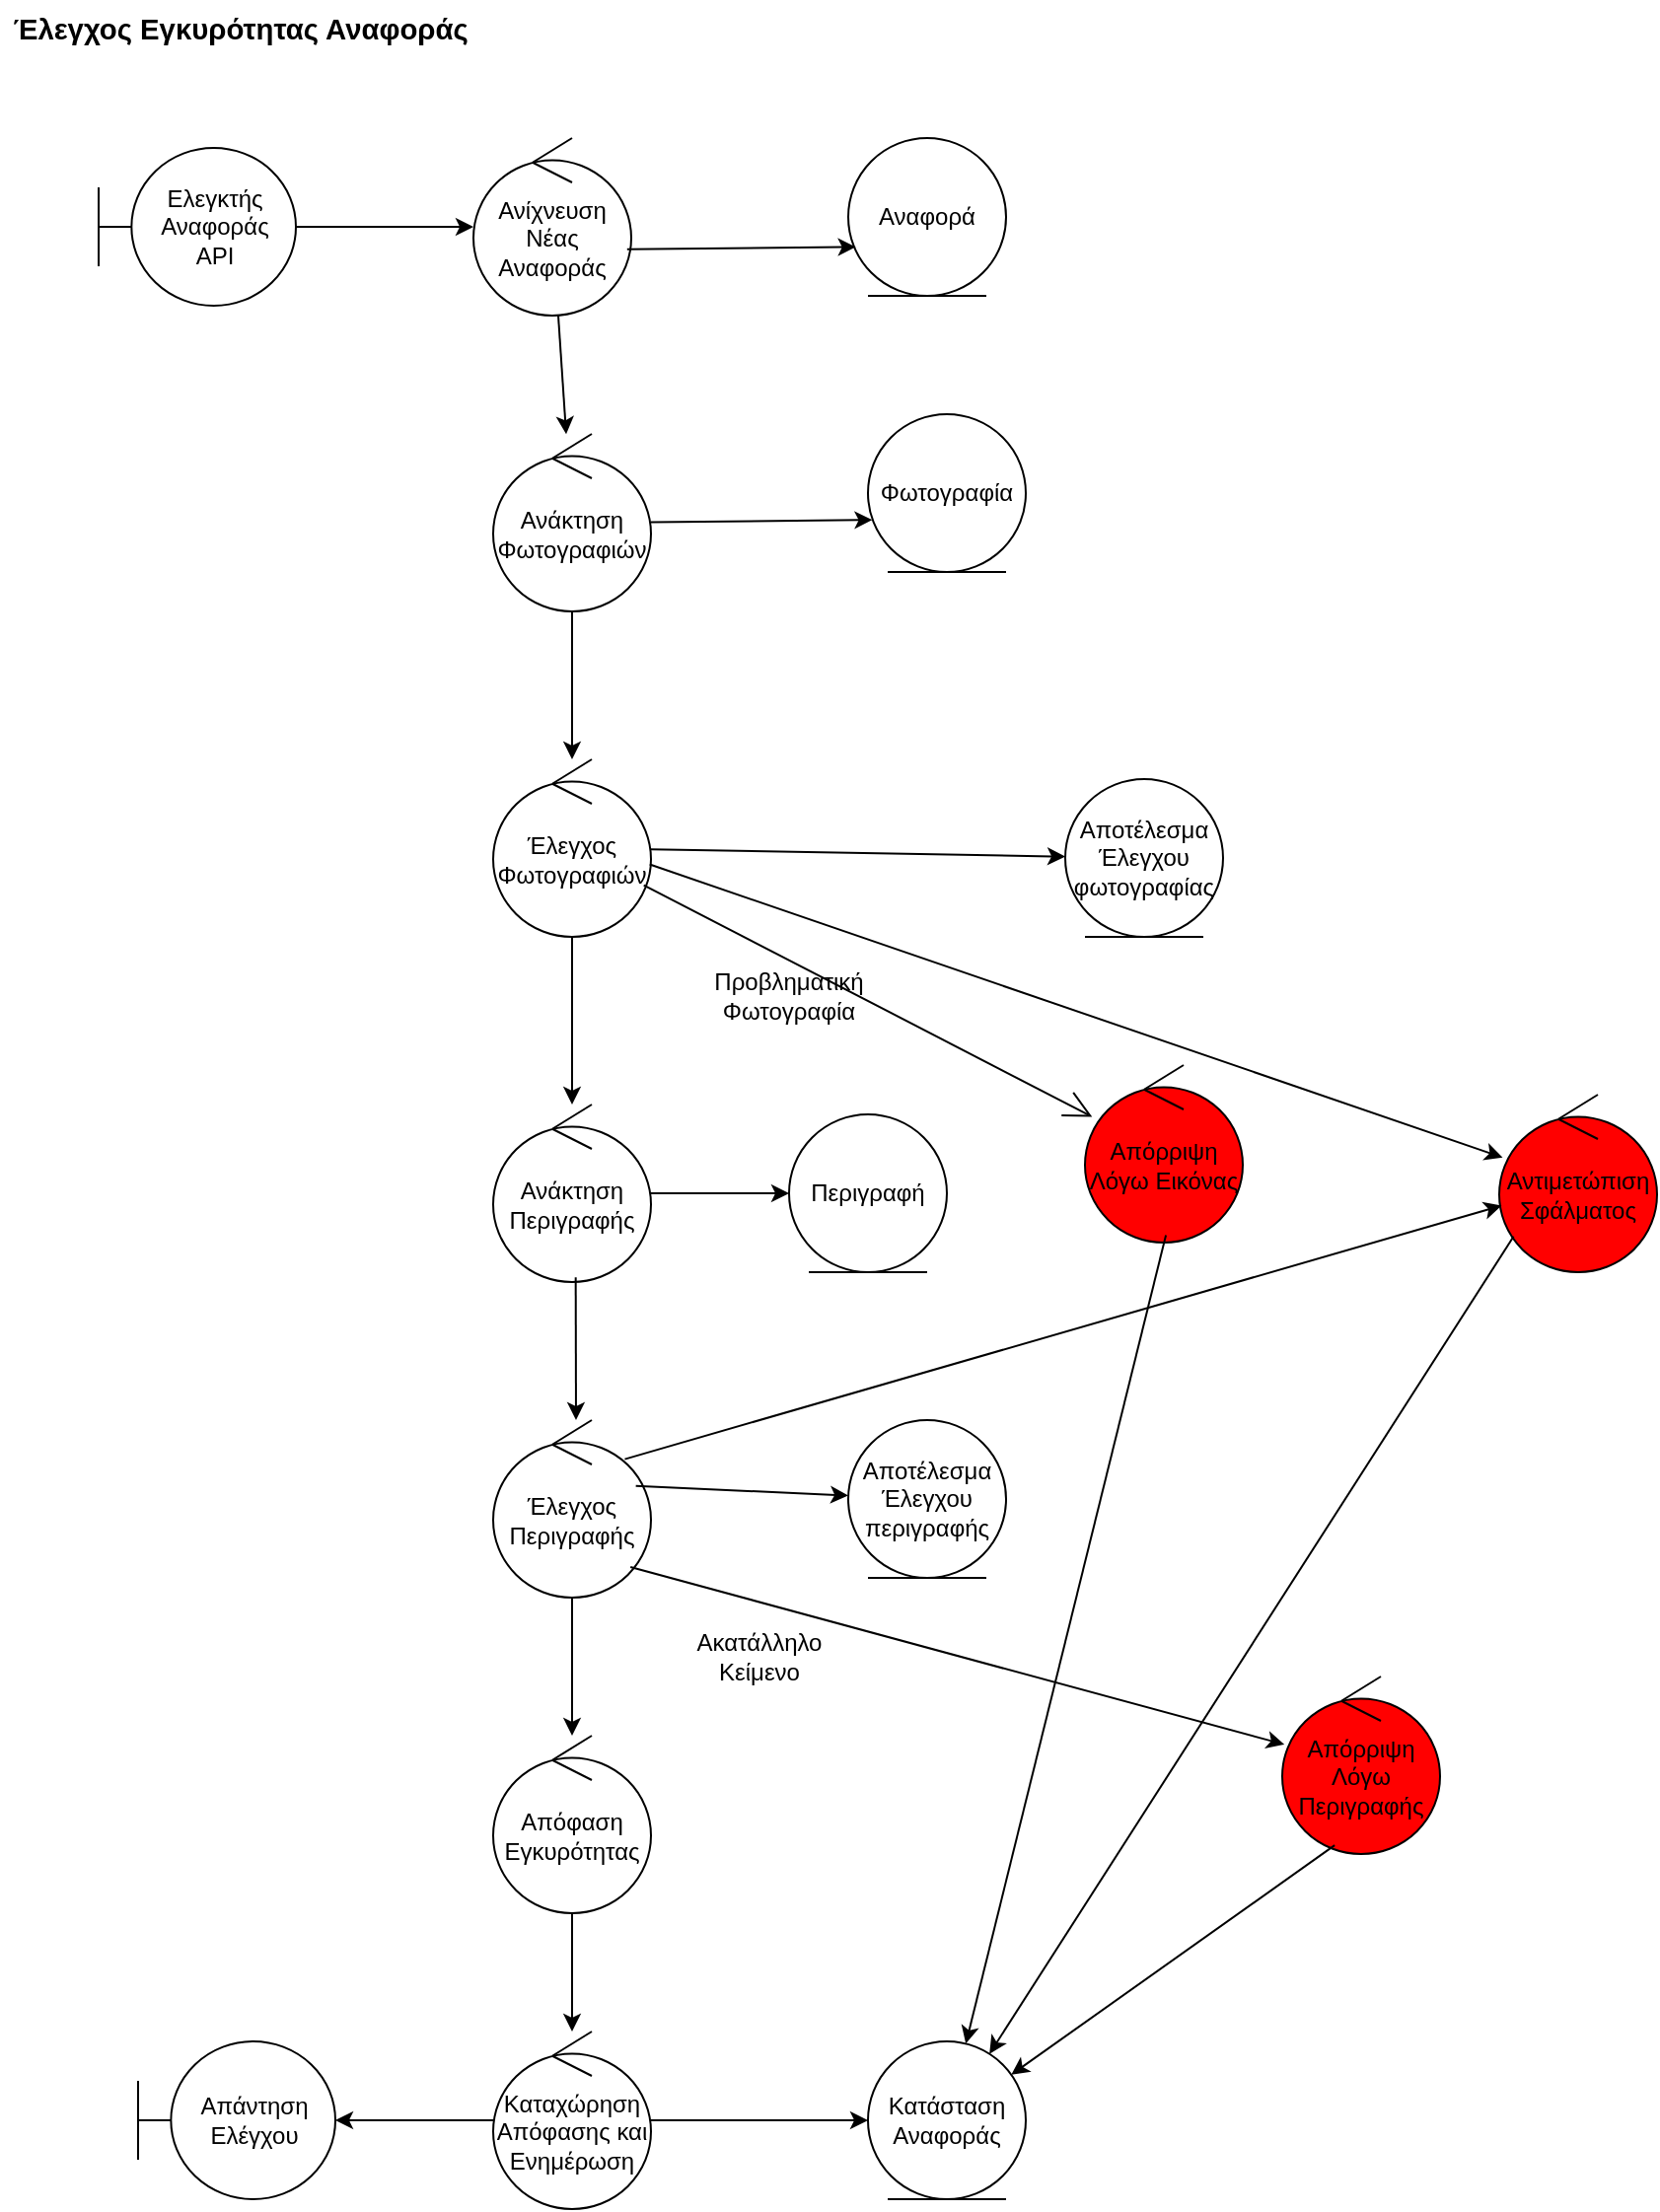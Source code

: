 <mxfile version="26.1.1">
  <diagram name="Page-1" id="r8B8ULLfPtEixWCyxRBl">
    <mxGraphModel dx="1358" dy="654" grid="1" gridSize="10" guides="1" tooltips="1" connect="1" arrows="1" fold="1" page="1" pageScale="1000" pageWidth="850" pageHeight="1100" math="0" shadow="0">
      <root>
        <mxCell id="0" />
        <mxCell id="1" parent="0" />
        <mxCell id="gYOqDOLWp7rVWZNm9EDV-1" value="Ελεγκτής Αναφοράς&lt;div&gt;API&lt;/div&gt;" style="shape=umlBoundary;whiteSpace=wrap;html=1;" vertex="1" parent="1">
          <mxGeometry x="110" y="145" width="100" height="80" as="geometry" />
        </mxCell>
        <mxCell id="gYOqDOLWp7rVWZNm9EDV-2" value="Ανίχνευση Νέας Αναφοράς" style="ellipse;shape=umlControl;whiteSpace=wrap;html=1;" vertex="1" parent="1">
          <mxGeometry x="300" y="140" width="80" height="90" as="geometry" />
        </mxCell>
        <mxCell id="gYOqDOLWp7rVWZNm9EDV-4" value="Αναφορά" style="ellipse;shape=umlEntity;whiteSpace=wrap;html=1;" vertex="1" parent="1">
          <mxGeometry x="490" y="140" width="80" height="80" as="geometry" />
        </mxCell>
        <mxCell id="gYOqDOLWp7rVWZNm9EDV-5" value="Ανάκτηση Φωτογραφιών&lt;span style=&quot;color: rgba(0, 0, 0, 0); font-family: monospace; font-size: 0px; text-align: start; text-wrap-mode: nowrap;&quot;&gt;%3CmxGraphModel%3E%3Croot%3E%3CmxCell%20id%3D%220%22%2F%3E%3CmxCell%20id%3D%221%22%20parent%3D%220%22%2F%3E%3CmxCell%20id%3D%222%22%20value%3D%22%CE%91%CE%BD%CE%AF%CF%87%CE%BD%CE%B5%CF%85%CF%83%CE%B7%20%CE%9D%CE%AD%CE%B1%CF%82%20%CE%91%CE%BD%CE%B1%CF%86%CE%BF%CF%81%CE%AC%CF%82%22%20style%3D%22ellipse%3Bshape%3DumlControl%3BwhiteSpace%3Dwrap%3Bhtml%3D1%3B%22%20vertex%3D%221%22%20parent%3D%221%22%3E%3CmxGeometry%20x%3D%22440%22%20y%3D%22180%22%20width%3D%2280%22%20height%3D%2290%22%20as%3D%22geometry%22%2F%3E%3C%2FmxCell%3E%3C%2Froot%3E%3C%2FmxGraphModel%3E&lt;/span&gt;" style="ellipse;shape=umlControl;whiteSpace=wrap;html=1;" vertex="1" parent="1">
          <mxGeometry x="310" y="290" width="80" height="90" as="geometry" />
        </mxCell>
        <mxCell id="gYOqDOLWp7rVWZNm9EDV-6" value="Έλεγχος Φωτογραφιών&lt;span style=&quot;color: rgba(0, 0, 0, 0); font-family: monospace; font-size: 0px; text-align: start; text-wrap-mode: nowrap;&quot;&gt;%3CmxGraphModel%3E%3Croot%3E%3CmxCell%20id%3D%220%22%2F%3E%3CmxCell%20id%3D%221%22%20parent%3D%220%22%2F%3E%3CmxCell%20id%3D%222%22%20value%3D%22%CE%91%CE%BD%CE%AF%CF%87%CE%BD%CE%B5%CF%85%CF%83%CE%B7%20%CE%9D%CE%AD%CE%B1%CF%82%20%CE%91%CE%BD%CE%B1%CF%86%CE%BF%CF%81%CE%AC%CF%82%22%20style%3D%22ellipse%3Bshape%3DumlControl%3BwhiteSpace%3Dwrap%3Bhtml%3D1%3B%22%20vertex%3D%221%22%20parent%3D%221%22%3E%3CmxGeometry%20x%3D%22440%22%20y%3D%22180%22%20width%3D%2280%22%20height%3D%2290%22%20as%3D%22geometry%22%2F%3E%3C%2FmxCell%3E%3C%2Froot%3E%3C%2FmxGraphModel%3E&lt;/span&gt;" style="ellipse;shape=umlControl;whiteSpace=wrap;html=1;" vertex="1" parent="1">
          <mxGeometry x="310" y="455" width="80" height="90" as="geometry" />
        </mxCell>
        <mxCell id="gYOqDOLWp7rVWZNm9EDV-7" value="Φωτογραφία" style="ellipse;shape=umlEntity;whiteSpace=wrap;html=1;" vertex="1" parent="1">
          <mxGeometry x="500" y="280" width="80" height="80" as="geometry" />
        </mxCell>
        <mxCell id="gYOqDOLWp7rVWZNm9EDV-8" value="Αποτέλεσμα Έλεγχου φωτογραφίας" style="ellipse;shape=umlEntity;whiteSpace=wrap;html=1;" vertex="1" parent="1">
          <mxGeometry x="600" y="465" width="80" height="80" as="geometry" />
        </mxCell>
        <mxCell id="gYOqDOLWp7rVWZNm9EDV-9" value="Ανάκτηση Περιγραφής" style="ellipse;shape=umlControl;whiteSpace=wrap;html=1;" vertex="1" parent="1">
          <mxGeometry x="310" y="630" width="80" height="90" as="geometry" />
        </mxCell>
        <mxCell id="gYOqDOLWp7rVWZNm9EDV-10" value="Έλεγχος Περιγραφής" style="ellipse;shape=umlControl;whiteSpace=wrap;html=1;" vertex="1" parent="1">
          <mxGeometry x="310" y="790" width="80" height="90" as="geometry" />
        </mxCell>
        <mxCell id="gYOqDOLWp7rVWZNm9EDV-11" value="Περιγραφή" style="ellipse;shape=umlEntity;whiteSpace=wrap;html=1;" vertex="1" parent="1">
          <mxGeometry x="460" y="635" width="80" height="80" as="geometry" />
        </mxCell>
        <mxCell id="gYOqDOLWp7rVWZNm9EDV-12" value="Αποτέλεσμα Έλεγχου περιγραφής" style="ellipse;shape=umlEntity;whiteSpace=wrap;html=1;" vertex="1" parent="1">
          <mxGeometry x="490" y="790" width="80" height="80" as="geometry" />
        </mxCell>
        <mxCell id="gYOqDOLWp7rVWZNm9EDV-13" value="Απόφαση Εγκυρότητας" style="ellipse;shape=umlControl;whiteSpace=wrap;html=1;" vertex="1" parent="1">
          <mxGeometry x="310" y="950" width="80" height="90" as="geometry" />
        </mxCell>
        <mxCell id="gYOqDOLWp7rVWZNm9EDV-14" value="Καταχώρηση Απόφασης και Ενημέρωση" style="ellipse;shape=umlControl;whiteSpace=wrap;html=1;" vertex="1" parent="1">
          <mxGeometry x="310" y="1100" width="80" height="90" as="geometry" />
        </mxCell>
        <mxCell id="gYOqDOLWp7rVWZNm9EDV-15" value="Κατάσταση Αναφοράς" style="ellipse;shape=umlEntity;whiteSpace=wrap;html=1;" vertex="1" parent="1">
          <mxGeometry x="500" y="1105" width="80" height="80" as="geometry" />
        </mxCell>
        <mxCell id="gYOqDOLWp7rVWZNm9EDV-16" value="Απάντηση Ελέγχου" style="shape=umlBoundary;whiteSpace=wrap;html=1;" vertex="1" parent="1">
          <mxGeometry x="130" y="1105" width="100" height="80" as="geometry" />
        </mxCell>
        <mxCell id="gYOqDOLWp7rVWZNm9EDV-17" value="" style="endArrow=classic;html=1;rounded=0;" edge="1" parent="1" source="gYOqDOLWp7rVWZNm9EDV-1" target="gYOqDOLWp7rVWZNm9EDV-2">
          <mxGeometry width="50" height="50" relative="1" as="geometry">
            <mxPoint x="510" y="330" as="sourcePoint" />
            <mxPoint x="420" y="170" as="targetPoint" />
          </mxGeometry>
        </mxCell>
        <mxCell id="gYOqDOLWp7rVWZNm9EDV-18" value="" style="endArrow=classic;html=1;rounded=0;exitX=0.974;exitY=0.627;exitDx=0;exitDy=0;exitPerimeter=0;entryX=0.048;entryY=0.69;entryDx=0;entryDy=0;entryPerimeter=0;" edge="1" parent="1" source="gYOqDOLWp7rVWZNm9EDV-2" target="gYOqDOLWp7rVWZNm9EDV-4">
          <mxGeometry width="50" height="50" relative="1" as="geometry">
            <mxPoint x="290" y="330" as="sourcePoint" />
            <mxPoint x="340" y="280" as="targetPoint" />
          </mxGeometry>
        </mxCell>
        <mxCell id="gYOqDOLWp7rVWZNm9EDV-19" value="" style="endArrow=classic;html=1;rounded=0;" edge="1" parent="1" source="gYOqDOLWp7rVWZNm9EDV-2" target="gYOqDOLWp7rVWZNm9EDV-5">
          <mxGeometry width="50" height="50" relative="1" as="geometry">
            <mxPoint x="400" y="330" as="sourcePoint" />
            <mxPoint x="450" y="280" as="targetPoint" />
          </mxGeometry>
        </mxCell>
        <mxCell id="gYOqDOLWp7rVWZNm9EDV-21" value="" style="endArrow=classic;html=1;rounded=0;entryX=0.028;entryY=0.67;entryDx=0;entryDy=0;entryPerimeter=0;" edge="1" parent="1" source="gYOqDOLWp7rVWZNm9EDV-5" target="gYOqDOLWp7rVWZNm9EDV-7">
          <mxGeometry width="50" height="50" relative="1" as="geometry">
            <mxPoint x="400" y="350" as="sourcePoint" />
            <mxPoint x="450" y="300" as="targetPoint" />
          </mxGeometry>
        </mxCell>
        <mxCell id="gYOqDOLWp7rVWZNm9EDV-23" value="" style="endArrow=classic;html=1;rounded=0;" edge="1" parent="1" source="gYOqDOLWp7rVWZNm9EDV-5" target="gYOqDOLWp7rVWZNm9EDV-6">
          <mxGeometry width="50" height="50" relative="1" as="geometry">
            <mxPoint x="340" y="360" as="sourcePoint" />
            <mxPoint x="450" y="450" as="targetPoint" />
          </mxGeometry>
        </mxCell>
        <mxCell id="gYOqDOLWp7rVWZNm9EDV-24" value="" style="endArrow=classic;html=1;rounded=0;" edge="1" parent="1" source="gYOqDOLWp7rVWZNm9EDV-6" target="gYOqDOLWp7rVWZNm9EDV-8">
          <mxGeometry width="50" height="50" relative="1" as="geometry">
            <mxPoint x="340" y="360" as="sourcePoint" />
            <mxPoint x="390" y="310" as="targetPoint" />
          </mxGeometry>
        </mxCell>
        <mxCell id="gYOqDOLWp7rVWZNm9EDV-25" value="" style="endArrow=classic;html=1;rounded=0;" edge="1" parent="1" source="gYOqDOLWp7rVWZNm9EDV-6" target="gYOqDOLWp7rVWZNm9EDV-9">
          <mxGeometry width="50" height="50" relative="1" as="geometry">
            <mxPoint x="400" y="570" as="sourcePoint" />
            <mxPoint x="350" y="610" as="targetPoint" />
          </mxGeometry>
        </mxCell>
        <mxCell id="gYOqDOLWp7rVWZNm9EDV-26" value="" style="endArrow=classic;html=1;rounded=0;" edge="1" parent="1" source="gYOqDOLWp7rVWZNm9EDV-9" target="gYOqDOLWp7rVWZNm9EDV-11">
          <mxGeometry width="50" height="50" relative="1" as="geometry">
            <mxPoint x="400" y="570" as="sourcePoint" />
            <mxPoint x="450" y="520" as="targetPoint" />
          </mxGeometry>
        </mxCell>
        <mxCell id="gYOqDOLWp7rVWZNm9EDV-27" value="" style="endArrow=classic;html=1;rounded=0;exitX=0.523;exitY=0.973;exitDx=0;exitDy=0;exitPerimeter=0;" edge="1" parent="1" source="gYOqDOLWp7rVWZNm9EDV-9">
          <mxGeometry width="50" height="50" relative="1" as="geometry">
            <mxPoint x="349.5" y="710" as="sourcePoint" />
            <mxPoint x="352" y="790" as="targetPoint" />
          </mxGeometry>
        </mxCell>
        <mxCell id="gYOqDOLWp7rVWZNm9EDV-28" value="" style="endArrow=classic;html=1;rounded=0;exitX=0.904;exitY=0.371;exitDx=0;exitDy=0;exitPerimeter=0;" edge="1" parent="1" source="gYOqDOLWp7rVWZNm9EDV-10" target="gYOqDOLWp7rVWZNm9EDV-12">
          <mxGeometry width="50" height="50" relative="1" as="geometry">
            <mxPoint x="390" y="800" as="sourcePoint" />
            <mxPoint x="510" y="800" as="targetPoint" />
          </mxGeometry>
        </mxCell>
        <mxCell id="gYOqDOLWp7rVWZNm9EDV-29" value="" style="endArrow=classic;html=1;rounded=0;" edge="1" parent="1" source="gYOqDOLWp7rVWZNm9EDV-10" target="gYOqDOLWp7rVWZNm9EDV-13">
          <mxGeometry width="50" height="50" relative="1" as="geometry">
            <mxPoint x="460" y="1070" as="sourcePoint" />
            <mxPoint x="510" y="1020" as="targetPoint" />
          </mxGeometry>
        </mxCell>
        <mxCell id="gYOqDOLWp7rVWZNm9EDV-30" value="" style="endArrow=classic;html=1;rounded=0;" edge="1" parent="1" source="gYOqDOLWp7rVWZNm9EDV-13" target="gYOqDOLWp7rVWZNm9EDV-14">
          <mxGeometry width="50" height="50" relative="1" as="geometry">
            <mxPoint x="460" y="1070" as="sourcePoint" />
            <mxPoint x="510" y="1020" as="targetPoint" />
          </mxGeometry>
        </mxCell>
        <mxCell id="gYOqDOLWp7rVWZNm9EDV-31" value="" style="endArrow=classic;html=1;rounded=0;" edge="1" parent="1" source="gYOqDOLWp7rVWZNm9EDV-14" target="gYOqDOLWp7rVWZNm9EDV-15">
          <mxGeometry width="50" height="50" relative="1" as="geometry">
            <mxPoint x="460" y="1180" as="sourcePoint" />
            <mxPoint x="510" y="1130" as="targetPoint" />
          </mxGeometry>
        </mxCell>
        <mxCell id="gYOqDOLWp7rVWZNm9EDV-32" value="" style="endArrow=classic;html=1;rounded=0;" edge="1" parent="1" source="gYOqDOLWp7rVWZNm9EDV-14" target="gYOqDOLWp7rVWZNm9EDV-16">
          <mxGeometry width="50" height="50" relative="1" as="geometry">
            <mxPoint x="460" y="1180" as="sourcePoint" />
            <mxPoint x="510" y="1130" as="targetPoint" />
          </mxGeometry>
        </mxCell>
        <mxCell id="gYOqDOLWp7rVWZNm9EDV-35" value="Απόρριψη Λόγω Εικόνας" style="ellipse;shape=umlControl;whiteSpace=wrap;html=1;fillColor=#FF0000;" vertex="1" parent="1">
          <mxGeometry x="610" y="610" width="80" height="90" as="geometry" />
        </mxCell>
        <mxCell id="gYOqDOLWp7rVWZNm9EDV-36" value="" style="endArrow=open;endFill=1;endSize=12;html=1;rounded=0;" edge="1" parent="1" source="gYOqDOLWp7rVWZNm9EDV-6" target="gYOqDOLWp7rVWZNm9EDV-35">
          <mxGeometry width="160" relative="1" as="geometry">
            <mxPoint x="430" y="800" as="sourcePoint" />
            <mxPoint x="590" y="800" as="targetPoint" />
          </mxGeometry>
        </mxCell>
        <mxCell id="gYOqDOLWp7rVWZNm9EDV-38" value="Προβληματική Φωτογραφία" style="text;html=1;align=center;verticalAlign=middle;whiteSpace=wrap;rounded=0;" vertex="1" parent="1">
          <mxGeometry x="410" y="550" width="100" height="50" as="geometry" />
        </mxCell>
        <mxCell id="gYOqDOLWp7rVWZNm9EDV-40" value="" style="endArrow=classic;html=1;rounded=0;exitX=0.513;exitY=0.958;exitDx=0;exitDy=0;exitPerimeter=0;" edge="1" parent="1" source="gYOqDOLWp7rVWZNm9EDV-35" target="gYOqDOLWp7rVWZNm9EDV-15">
          <mxGeometry width="50" height="50" relative="1" as="geometry">
            <mxPoint x="480" y="820" as="sourcePoint" />
            <mxPoint x="530" y="770" as="targetPoint" />
          </mxGeometry>
        </mxCell>
        <mxCell id="gYOqDOLWp7rVWZNm9EDV-41" value="Απόρριψη Λόγω Περιγραφής" style="ellipse;shape=umlControl;whiteSpace=wrap;html=1;fillColor=#FF0000;" vertex="1" parent="1">
          <mxGeometry x="710" y="920" width="80" height="90" as="geometry" />
        </mxCell>
        <mxCell id="gYOqDOLWp7rVWZNm9EDV-42" value="" style="endArrow=classic;html=1;rounded=0;exitX=0.87;exitY=0.828;exitDx=0;exitDy=0;exitPerimeter=0;" edge="1" parent="1" source="gYOqDOLWp7rVWZNm9EDV-10" target="gYOqDOLWp7rVWZNm9EDV-41">
          <mxGeometry width="50" height="50" relative="1" as="geometry">
            <mxPoint x="510" y="870" as="sourcePoint" />
            <mxPoint x="560" y="820" as="targetPoint" />
          </mxGeometry>
        </mxCell>
        <mxCell id="gYOqDOLWp7rVWZNm9EDV-43" value="Ακατάλληλο Κείμενο" style="text;html=1;align=center;verticalAlign=middle;whiteSpace=wrap;rounded=0;" vertex="1" parent="1">
          <mxGeometry x="410" y="890" width="70" height="40" as="geometry" />
        </mxCell>
        <mxCell id="gYOqDOLWp7rVWZNm9EDV-44" value="" style="endArrow=classic;html=1;rounded=0;exitX=0.332;exitY=0.951;exitDx=0;exitDy=0;exitPerimeter=0;" edge="1" parent="1" source="gYOqDOLWp7rVWZNm9EDV-41" target="gYOqDOLWp7rVWZNm9EDV-15">
          <mxGeometry width="50" height="50" relative="1" as="geometry">
            <mxPoint x="580" y="940" as="sourcePoint" />
            <mxPoint x="630" y="890" as="targetPoint" />
          </mxGeometry>
        </mxCell>
        <mxCell id="gYOqDOLWp7rVWZNm9EDV-45" value="&lt;span id=&quot;docs-internal-guid-3542dd54-7fff-eae4-3d0b-b163b9fc196f&quot;&gt;&lt;span style=&quot;font-size: 11pt; font-family: Arial, sans-serif; background-color: transparent; font-weight: 700; font-variant-numeric: normal; font-variant-east-asian: normal; font-variant-alternates: normal; font-variant-position: normal; font-variant-emoji: normal; vertical-align: baseline; white-space-collapse: preserve;&quot;&gt;&amp;nbsp;Έλεγχος Εγκυρότητας Αναφοράς&lt;/span&gt;&lt;/span&gt;" style="text;html=1;align=center;verticalAlign=middle;whiteSpace=wrap;rounded=0;" vertex="1" parent="1">
          <mxGeometry x="60" y="70" width="240" height="30" as="geometry" />
        </mxCell>
        <mxCell id="gYOqDOLWp7rVWZNm9EDV-46" value="Αντιμετώπιση Σφάλματος" style="ellipse;shape=umlControl;whiteSpace=wrap;html=1;fillColor=#FF0000;" vertex="1" parent="1">
          <mxGeometry x="820" y="625" width="80" height="90" as="geometry" />
        </mxCell>
        <mxCell id="gYOqDOLWp7rVWZNm9EDV-47" value="" style="endArrow=classic;html=1;rounded=0;exitX=0.992;exitY=0.592;exitDx=0;exitDy=0;exitPerimeter=0;" edge="1" parent="1" source="gYOqDOLWp7rVWZNm9EDV-6" target="gYOqDOLWp7rVWZNm9EDV-46">
          <mxGeometry width="50" height="50" relative="1" as="geometry">
            <mxPoint x="380" y="680" as="sourcePoint" />
            <mxPoint x="430" y="630" as="targetPoint" />
          </mxGeometry>
        </mxCell>
        <mxCell id="gYOqDOLWp7rVWZNm9EDV-48" value="" style="endArrow=classic;html=1;rounded=0;exitX=0.834;exitY=0.22;exitDx=0;exitDy=0;exitPerimeter=0;" edge="1" parent="1" source="gYOqDOLWp7rVWZNm9EDV-10" target="gYOqDOLWp7rVWZNm9EDV-46">
          <mxGeometry width="50" height="50" relative="1" as="geometry">
            <mxPoint x="380" y="680" as="sourcePoint" />
            <mxPoint x="430" y="630" as="targetPoint" />
          </mxGeometry>
        </mxCell>
        <mxCell id="gYOqDOLWp7rVWZNm9EDV-49" value="" style="endArrow=classic;html=1;rounded=0;exitX=0.091;exitY=0.799;exitDx=0;exitDy=0;exitPerimeter=0;" edge="1" parent="1" source="gYOqDOLWp7rVWZNm9EDV-46" target="gYOqDOLWp7rVWZNm9EDV-15">
          <mxGeometry width="50" height="50" relative="1" as="geometry">
            <mxPoint x="380" y="900" as="sourcePoint" />
            <mxPoint x="430" y="850" as="targetPoint" />
          </mxGeometry>
        </mxCell>
      </root>
    </mxGraphModel>
  </diagram>
</mxfile>
